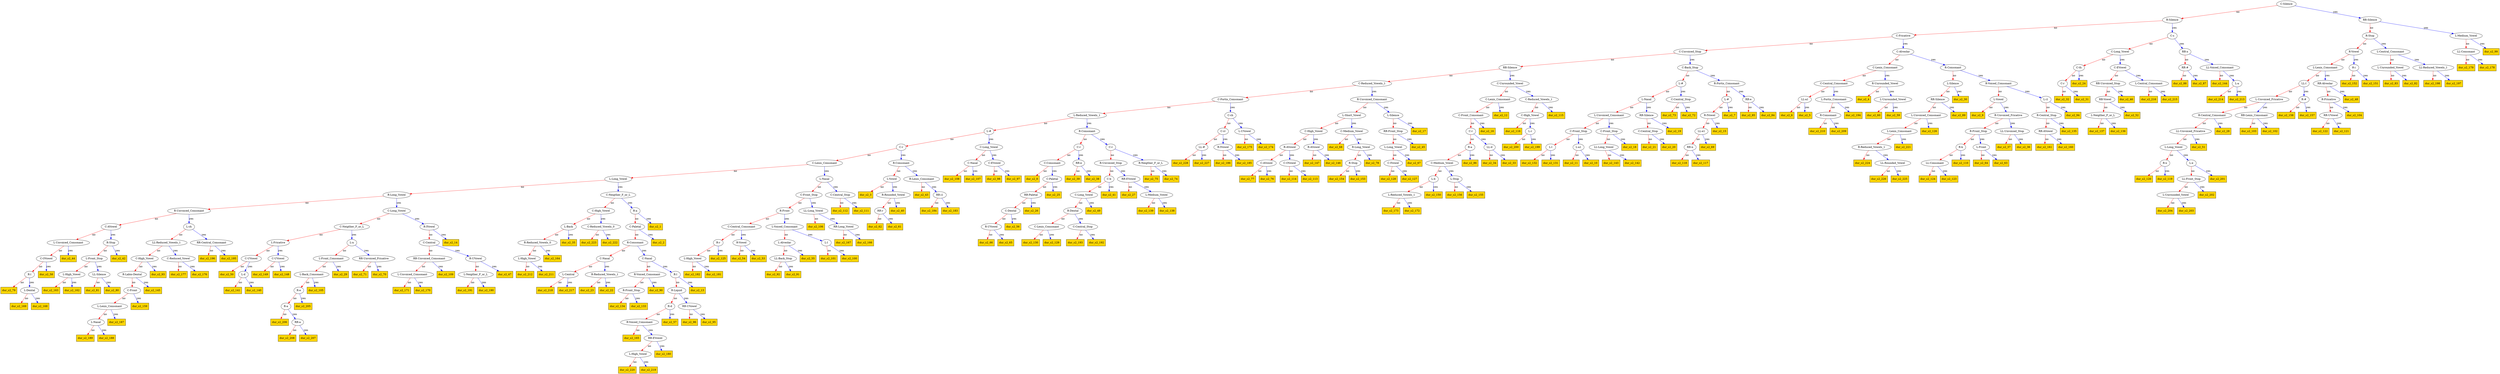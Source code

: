 digraph dur_2 {
   0  [label="C-Silence" ];
   0  -> -1 [label="no",color=red];
   0  -> -5 [label="yes",color=blue];
   -1  [label="R-Silence" ];
   -1  -> -2 [label="no",color=red];
   -1  -> -19 [label="yes",color=blue];
   -2  [label="C-Fricative" ];
   -2  -> -3 [label="no",color=red];
   -2  -> -8 [label="yes",color=blue];
   -3  [label="C-Unvoiced_Stop" ];
   -3  -> -6 [label="no",color=red];
   -3  -> -4 [label="yes",color=blue];
   -4  [label="C-Back_Stop" ];
   -4  -> -16 [label="no",color=red];
   -4  -> -47 [label="yes",color=blue];
   -5  [label="RR-Silence" ];
   -5  -> -26 [label="no",color=red];
   -5  -> -148 [label="yes",color=blue];
   -6  [label="RR-Silence" ];
   -6  -> -7 [label="no",color=red];
   -6  -> -34 [label="yes",color=blue];
   -7  [label="C-Reduced_Vowels_1" ];
   -7  -> -9 [label="no",color=red];
   -7  -> -44 [label="yes",color=blue];
   -8  [label="C-Alveolar" ];
   -8  -> -17 [label="no",color=red];
   -8  -> -11 [label="yes",color=blue];
   -9  [label="C-Fortis_Consonant" ];
   -9  -> -10 [label="no",color=red];
   -9  -> -63 [label="yes",color=blue];
   -10  [label="L-Reduced_Vowels_1" ];
   -10  -> -12 [label="no",color=red];
   -10  -> -15 [label="yes",color=blue];
   -11  [label="R-Consonant" ];
   -11  -> -86 [label="no",color=red];
   -11  -> -20 [label="yes",color=blue];
   -12  [label="L-#" ];
   -12  -> -13 [label="no",color=red];
   -12  -> -45 [label="yes",color=blue];
   -13  [label="C-r" ];
   -13  -> -18 [label="no",color=red];
   -13  -> -14 [label="yes",color=blue];
   -14  [label="R-Consonant" ];
   -14  -> -40 [label="no",color=red];
   -14  -> -103 [label="yes",color=blue];
   -15  [label="R-Consonant" ];
   -15  -> -29 [label="no",color=red];
   -15  -> -37 [label="yes",color=blue];
   -16  [label="L-#" ];
   -16  -> -27 [label="no",color=red];
   -16  -> -129 [label="yes",color=blue];
   -17  [label="C-Lenis_Consonant" ];
   -17  -> -43 [label="no",color=red];
   -17  -> -46 [label="yes",color=blue];
   -18  [label="C-Lenis_Consonant" ];
   -18  -> -21 [label="no",color=red];
   -18  -> -39 [label="yes",color=blue];
   -19  [label="C-s" ];
   -19  -> -33 [label="no",color=red];
   -19  -> -92 [label="yes",color=blue];
   -20  [label="R-Voiced_Consonant" ];
   -20  -> -56 [label="no",color=red];
   -20  -> -144 [label="yes",color=blue];
   -21  [label="L-Long_Vowel" ];
   -21  -> -22 [label="no",color=red];
   -21  -> -23 [label="yes",color=blue];
   -22  [label="R-Long_Vowel" ];
   -22  -> -41 [label="no",color=red];
   -22  -> -24 [label="yes",color=blue];
   -23  [label="C-Neigther_F_or_L" ];
   -23  -> -90 [label="no",color=red];
   -23  -> -25 [label="yes",color=blue];
   -24  [label="C-Long_Vowel" ];
   -24  -> -32 [label="no",color=red];
   -24  -> -64 [label="yes",color=blue];
   -25  [label="R-a" ];
   -25  -> -30 [label="no",color=red];
   "dur_s2_1"  [shape=box,style=filled,fillcolor=gold];
   -25  -> "dur_s2_1" [label="yes",color=blue];
   -26  [label="R-Stop" ];
   -26  -> -28 [label="no",color=red];
   -26  -> -94 [label="yes",color=blue];
   -27  [label="L-Nasal" ];
   -27  -> -35 [label="no",color=red];
   -27  -> -76 [label="yes",color=blue];
   -28  [label="R-Vowel" ];
   -28  -> -36 [label="no",color=red];
   -28  -> -182 [label="yes",color=blue];
   -29  [label="C-r" ];
   -29  -> -54 [label="no",color=red];
   -29  -> -97 [label="yes",color=blue];
   -30  [label="C-Paletal" ];
   -30  -> -31 [label="no",color=red];
   "dur_s2_2"  [shape=box,style=filled,fillcolor=gold];
   -30  -> "dur_s2_2" [label="yes",color=blue];
   -31  [label="R-Consonant" ];
   -31  -> -65 [label="no",color=red];
   -31  -> -58 [label="yes",color=blue];
   -32  [label="C-Neigther_F_or_L" ];
   -32  -> -75 [label="no",color=red];
   -32  -> -71 [label="yes",color=blue];
   -33  [label="C-Long_Vowel" ];
   -33  -> -79 [label="no",color=red];
   -33  -> -83 [label="yes",color=blue];
   -34  [label="C-Unrounded_Vowel" ];
   -34  -> -60 [label="no",color=red];
   -34  -> -159 [label="yes",color=blue];
   -35  [label="L-Unvoiced_Consonant" ];
   -35  -> -50 [label="no",color=red];
   -35  -> -72 [label="yes",color=blue];
   -36  [label="L-Lenis_Consonant" ];
   -36  -> -38 [label="no",color=red];
   -36  -> -109 [label="yes",color=blue];
   -37  [label="C-r" ];
   -37  -> -55 [label="no",color=red];
   -37  -> -130 [label="yes",color=blue];
   -38  [label="LL-l" ];
   -38  -> -66 [label="no",color=red];
   -38  -> -185 [label="yes",color=blue];
   -39  [label="L-Nasal" ];
   -39  -> -48 [label="no",color=red];
   -39  -> -157 [label="yes",color=blue];
   -40  [label="L-Vowel" ];
   "dur_s2_3"  [shape=box,style=filled,fillcolor=gold];
   -40  -> "dur_s2_3" [label="no",color=red];
   -40  -> -99 [label="yes",color=blue];
   -41  [label="R-Unvoiced_Consonant" ];
   -41  -> -62 [label="no",color=red];
   -41  -> -42 [label="yes",color=blue];
   -42  [label="L-ch" ];
   -42  -> -74 [label="no",color=red];
   -42  -> -207 [label="yes",color=blue];
   -43  [label="C-Central_Consonant" ];
   -43  -> -51 [label="no",color=red];
   -43  -> -206 [label="yes",color=blue];
   -44  [label="R-Unvoiced_Consonant" ];
   -44  -> -52 [label="no",color=red];
   -44  -> -70 [label="yes",color=blue];
   -45  [label="C-Long_Vowel" ];
   -45  -> -154 [label="no",color=red];
   -45  -> -147 [label="yes",color=blue];
   -46  [label="R-Unrounded_Vowel" ];
   "dur_s2_4"  [shape=box,style=filled,fillcolor=gold];
   -46  -> "dur_s2_4" [label="no",color=red];
   -46  -> -120 [label="yes",color=blue];
   -47  [label="R-Fortis_Consonant" ];
   -47  -> -53 [label="no",color=red];
   -47  -> -137 [label="yes",color=blue];
   -48  [label="C-Front_Stop" ];
   -48  -> -49 [label="no",color=red];
   -48  -> -153 [label="yes",color=blue];
   -49  [label="R-Front" ];
   -49  -> -114 [label="no",color=red];
   -49  -> -100 [label="yes",color=blue];
   -50  [label="C-Front_Stop" ];
   -50  -> -170 [label="no",color=red];
   -50  -> -59 [label="yes",color=blue];
   -51  [label="LL-a1" ];
   "dur_s2_6"  [shape=box,style=filled,fillcolor=gold];
   -51  -> "dur_s2_6" [label="no",color=red];
   "dur_s2_5"  [shape=box,style=filled,fillcolor=gold];
   -51  -> "dur_s2_5" [label="yes",color=blue];
   -52  [label="L-Short_Vowel" ];
   -52  -> -73 [label="no",color=red];
   -52  -> -126 [label="yes",color=blue];
   -53  [label="L-#" ];
   -53  -> -67 [label="no",color=red];
   "dur_s2_7"  [shape=box,style=filled,fillcolor=gold];
   -53  -> "dur_s2_7" [label="yes",color=blue];
   -54  [label="C-Consonant" ];
   "dur_s2_8"  [shape=box,style=filled,fillcolor=gold];
   -54  -> "dur_s2_8" [label="no",color=red];
   -54  -> -80 [label="yes",color=blue];
   -55  [label="R-Unvoiced_Stop" ];
   -55  -> -101 [label="no",color=red];
   -55  -> -82 [label="yes",color=blue];
   -56  [label="L-Vowel" ];
   "dur_s2_9"  [shape=box,style=filled,fillcolor=gold];
   -56  -> "dur_s2_9" [label="no",color=red];
   -56  -> -57 [label="yes",color=blue];
   -57  [label="R-Unvoiced_Fricative" ];
   -57  -> -98 [label="no",color=red];
   -57  -> -95 [label="yes",color=blue];
   -58  [label="C-Nasal" ];
   -58  -> -141 [label="no",color=red];
   -58  -> -61 [label="yes",color=blue];
   -59  [label="L-a1" ];
   "dur_s2_11"  [shape=box,style=filled,fillcolor=gold];
   -59  -> "dur_s2_11" [label="no",color=red];
   "dur_s2_10"  [shape=box,style=filled,fillcolor=gold];
   -59  -> "dur_s2_10" [label="yes",color=blue];
   -60  [label="C-Lenis_Consonant" ];
   -60  -> -68 [label="no",color=red];
   "dur_s2_12"  [shape=box,style=filled,fillcolor=gold];
   -60  -> "dur_s2_12" [label="yes",color=blue];
   -61  [label="R-l" ];
   -61  -> -96 [label="no",color=red];
   "dur_s2_13"  [shape=box,style=filled,fillcolor=gold];
   -61  -> "dur_s2_13" [label="yes",color=blue];
   -62  [label="C-AVowel" ];
   -62  -> -104 [label="no",color=red];
   -62  -> -102 [label="yes",color=blue];
   -63  [label="C-ch" ];
   -63  -> -69 [label="no",color=red];
   -63  -> -195 [label="yes",color=blue];
   -64  [label="R-IVowel" ];
   -64  -> -93 [label="no",color=red];
   "dur_s2_14"  [shape=box,style=filled,fillcolor=gold];
   -64  -> "dur_s2_14" [label="yes",color=blue];
   -65  [label="C-Nasal" ];
   -65  -> -220 [label="no",color=red];
   -65  -> -78 [label="yes",color=blue];
   -66  [label="L-Unvoiced_Fricative" ];
   -66  -> -84 [label="no",color=red];
   -66  -> -150 [label="yes",color=blue];
   -67  [label="R-IVowel" ];
   -67  -> -127 [label="no",color=red];
   "dur_s2_15"  [shape=box,style=filled,fillcolor=gold];
   -67  -> "dur_s2_15" [label="yes",color=blue];
   -68  [label="C-Front_Consonant" ];
   -68  -> -88 [label="no",color=red];
   "dur_s2_16"  [shape=box,style=filled,fillcolor=gold];
   -68  -> "dur_s2_16" [label="yes",color=blue];
   -69  [label="C-rr" ];
   -69  -> -226 [label="no",color=red];
   -69  -> -201 [label="yes",color=blue];
   -70  [label="L-Silence" ];
   -70  -> -105 [label="no",color=red];
   "dur_s2_17"  [shape=box,style=filled,fillcolor=gold];
   -70  -> "dur_s2_17" [label="yes",color=blue];
   -71  [label="L-n" ];
   -71  -> -85 [label="no",color=red];
   -71  -> -128 [label="yes",color=blue];
   -72  [label="C-Front_Stop" ];
   -72  -> -176 [label="no",color=red];
   "dur_s2_18"  [shape=box,style=filled,fillcolor=gold];
   -72  -> "dur_s2_18" [label="yes",color=blue];
   -73  [label="C-High_Vowel" ];
   -73  -> -108 [label="no",color=red];
   -73  -> -179 [label="yes",color=blue];
   -74  [label="LL-Reduced_Vowels_1" ];
   -74  -> -143 [label="no",color=red];
   -74  -> -196 [label="yes",color=blue];
   -75  [label="L-Fricative" ];
   -75  -> -111 [label="no",color=red];
   -75  -> -180 [label="yes",color=blue];
   -76  [label="RR-Silence" ];
   -76  -> -77 [label="no",color=red];
   "dur_s2_19"  [shape=box,style=filled,fillcolor=gold];
   -76  -> "dur_s2_19" [label="yes",color=blue];
   -77  [label="C-Central_Stop" ];
   "dur_s2_21"  [shape=box,style=filled,fillcolor=gold];
   -77  -> "dur_s2_21" [label="no",color=red];
   "dur_s2_20"  [shape=box,style=filled,fillcolor=gold];
   -77  -> "dur_s2_20" [label="yes",color=blue];
   -78  [label="R-Reduced_Vowels_1" ];
   "dur_s2_23"  [shape=box,style=filled,fillcolor=gold];
   -78  -> "dur_s2_23" [label="no",color=red];
   "dur_s2_22"  [shape=box,style=filled,fillcolor=gold];
   -78  -> "dur_s2_22" [label="yes",color=blue];
   -79  [label="C-th" ];
   -79  -> -87 [label="no",color=red];
   "dur_s2_24"  [shape=box,style=filled,fillcolor=gold];
   -79  -> "dur_s2_24" [label="yes",color=blue];
   -80  [label="C-Paletal" ];
   -80  -> -81 [label="no",color=red];
   "dur_s2_25"  [shape=box,style=filled,fillcolor=gold];
   -80  -> "dur_s2_25" [label="yes",color=blue];
   -81  [label="RR-Paletal" ];
   -81  -> -117 [label="no",color=red];
   "dur_s2_26"  [shape=box,style=filled,fillcolor=gold];
   -81  -> "dur_s2_26" [label="yes",color=blue];
   -82  [label="RR-EVowel" ];
   "dur_s2_27"  [shape=box,style=filled,fillcolor=gold];
   -82  -> "dur_s2_27" [label="no",color=red];
   -82  -> -174 [label="yes",color=blue];
   -83  [label="C-EVowel" ];
   -83  -> -106 [label="no",color=red];
   -83  -> -219 [label="yes",color=blue];
   -84  [label="R-Central_Consonant" ];
   -84  -> -112 [label="no",color=red];
   "dur_s2_28"  [shape=box,style=filled,fillcolor=gold];
   -84  -> "dur_s2_28" [label="yes",color=blue];
   -85  [label="L-Front_Consonant" ];
   -85  -> -152 [label="no",color=red];
   "dur_s2_29"  [shape=box,style=filled,fillcolor=gold];
   -85  -> "dur_s2_29" [label="yes",color=blue];
   -86  [label="L-Silence" ];
   -86  -> -140 [label="no",color=red];
   "dur_s2_30"  [shape=box,style=filled,fillcolor=gold];
   -86  -> "dur_s2_30" [label="yes",color=blue];
   -87  [label="C-r" ];
   "dur_s2_32"  [shape=box,style=filled,fillcolor=gold];
   -87  -> "dur_s2_32" [label="no",color=red];
   "dur_s2_31"  [shape=box,style=filled,fillcolor=gold];
   -87  -> "dur_s2_31" [label="yes",color=blue];
   -88  [label="C-r" ];
   -88  -> -138 [label="no",color=red];
   -88  -> -89 [label="yes",color=blue];
   -89  [label="LL-d" ];
   "dur_s2_34"  [shape=box,style=filled,fillcolor=gold];
   -89  -> "dur_s2_34" [label="no",color=red];
   "dur_s2_33"  [shape=box,style=filled,fillcolor=gold];
   -89  -> "dur_s2_33" [label="yes",color=blue];
   -90  [label="C-High_Vowel" ];
   -90  -> -91 [label="no",color=red];
   -90  -> -223 [label="yes",color=blue];
   -91  [label="L-Back" ];
   -91  -> -189 [label="no",color=red];
   "dur_s2_35"  [shape=box,style=filled,fillcolor=gold];
   -91  -> "dur_s2_35" [label="yes",color=blue];
   -92  [label="RR-x" ];
   -92  -> -139 [label="no",color=red];
   -92  -> -177 [label="yes",color=blue];
   -93  [label="C-Central" ];
   -93  -> -155 [label="no",color=red];
   -93  -> -107 [label="yes",color=blue];
   -94  [label="L-Central_Consonant" ];
   -94  -> -136 [label="no",color=red];
   -94  -> -208 [label="yes",color=blue];
   -95  [label="LL-Unvoiced_Stop" ];
   "dur_s2_37"  [shape=box,style=filled,fillcolor=gold];
   -95  -> "dur_s2_37" [label="no",color=red];
   "dur_s2_36"  [shape=box,style=filled,fillcolor=gold];
   -95  -> "dur_s2_36" [label="yes",color=blue];
   -96  [label="R-Liquid" ];
   -96  -> -118 [label="no",color=red];
   -96  -> -145 [label="yes",color=blue];
   -97  [label="RR-e" ];
   "dur_s2_39"  [shape=box,style=filled,fillcolor=gold];
   -97  -> "dur_s2_39" [label="no",color=red];
   "dur_s2_38"  [shape=box,style=filled,fillcolor=gold];
   -97  -> "dur_s2_38" [label="yes",color=blue];
   -98  [label="R-Front_Stop" ];
   -98  -> -156 [label="no",color=red];
   -98  -> -122 [label="yes",color=blue];
   -99  [label="R-Rounded_Vowel" ];
   -99  -> -121 [label="no",color=red];
   "dur_s2_40"  [shape=box,style=filled,fillcolor=gold];
   -99  -> "dur_s2_40" [label="yes",color=blue];
   -100  [label="L-Voiced_Consonant" ];
   -100  -> -116 [label="no",color=red];
   -100  -> -149 [label="yes",color=blue];
   -101  [label="C-b" ];
   -101  -> -110 [label="no",color=red];
   "dur_s2_41"  [shape=box,style=filled,fillcolor=gold];
   -101  -> "dur_s2_41" [label="yes",color=blue];
   -102  [label="R-Stop" ];
   -102  -> -125 [label="no",color=red];
   "dur_s2_42"  [shape=box,style=filled,fillcolor=gold];
   -102  -> "dur_s2_42" [label="yes",color=blue];
   -103  [label="R-Lenis_Consonant" ];
   "dur_s2_43"  [shape=box,style=filled,fillcolor=gold];
   -103  -> "dur_s2_43" [label="no",color=red];
   -103  -> -200 [label="yes",color=blue];
   -104  [label="L-Unvoiced_Consonant" ];
   -104  -> -119 [label="no",color=red];
   "dur_s2_44"  [shape=box,style=filled,fillcolor=gold];
   -104  -> "dur_s2_44" [label="yes",color=blue];
   -105  [label="RR-Front_Stop" ];
   -105  -> -124 [label="no",color=red];
   "dur_s2_45"  [shape=box,style=filled,fillcolor=gold];
   -105  -> "dur_s2_45" [label="yes",color=blue];
   -106  [label="RR-Unvoiced_Stop" ];
   -106  -> -113 [label="no",color=red];
   "dur_s2_46"  [shape=box,style=filled,fillcolor=gold];
   -106  -> "dur_s2_46" [label="yes",color=blue];
   -107  [label="R-UVowel" ];
   -107  -> -204 [label="no",color=red];
   "dur_s2_47"  [shape=box,style=filled,fillcolor=gold];
   -107  -> "dur_s2_47" [label="yes",color=blue];
   -108  [label="R-AVowel" ];
   -108  -> -132 [label="no",color=red];
   -108  -> -158 [label="yes",color=blue];
   -109  [label="RR-Alveolar" ];
   -109  -> -151 [label="no",color=red];
   "dur_s2_48"  [shape=box,style=filled,fillcolor=gold];
   -109  -> "dur_s2_48" [label="yes",color=blue];
   -110  [label="C-Long_Vowel" ];
   -110  -> -131 [label="no",color=red];
   "dur_s2_49"  [shape=box,style=filled,fillcolor=gold];
   -110  -> "dur_s2_49" [label="yes",color=blue];
   -111  [label="C-UVowel" ];
   "dur_s2_50"  [shape=box,style=filled,fillcolor=gold];
   -111  -> "dur_s2_50" [label="no",color=red];
   -111  -> -175 [label="yes",color=blue];
   -112  [label="LL-Unvoiced_Fricative" ];
   -112  -> -162 [label="no",color=red];
   "dur_s2_51"  [shape=box,style=filled,fillcolor=gold];
   -112  -> "dur_s2_51" [label="yes",color=blue];
   -113  [label="RR-Vowel" ];
   -113  -> -173 [label="no",color=red];
   "dur_s2_52"  [shape=box,style=filled,fillcolor=gold];
   -113  -> "dur_s2_52" [label="yes",color=blue];
   -114  [label="C-Central_Consonant" ];
   -114  -> -166 [label="no",color=red];
   -114  -> -115 [label="yes",color=blue];
   -115  [label="R-Vowel" ];
   "dur_s2_54"  [shape=box,style=filled,fillcolor=gold];
   -115  -> "dur_s2_54" [label="no",color=red];
   "dur_s2_53"  [shape=box,style=filled,fillcolor=gold];
   -115  -> "dur_s2_53" [label="yes",color=blue];
   -116  [label="L-Alveolar" ];
   -116  -> -142 [label="no",color=red];
   "dur_s2_55"  [shape=box,style=filled,fillcolor=gold];
   -116  -> "dur_s2_55" [label="yes",color=blue];
   -117  [label="C-Dental" ];
   -117  -> -123 [label="no",color=red];
   "dur_s2_56"  [shape=box,style=filled,fillcolor=gold];
   -117  -> "dur_s2_56" [label="yes",color=blue];
   -118  [label="R-d" ];
   -118  -> -190 [label="no",color=red];
   "dur_s2_57"  [shape=box,style=filled,fillcolor=gold];
   -118  -> "dur_s2_57" [label="yes",color=blue];
   -119  [label="C-OVowel" ];
   -119  -> -134 [label="no",color=red];
   "dur_s2_58"  [shape=box,style=filled,fillcolor=gold];
   -119  -> "dur_s2_58" [label="yes",color=blue];
   -120  [label="L-Unrounded_Vowel" ];
   "dur_s2_60"  [shape=box,style=filled,fillcolor=gold];
   -120  -> "dur_s2_60" [label="no",color=red];
   "dur_s2_59"  [shape=box,style=filled,fillcolor=gold];
   -120  -> "dur_s2_59" [label="yes",color=blue];
   -121  [label="RR-r" ];
   "dur_s2_62"  [shape=box,style=filled,fillcolor=gold];
   -121  -> "dur_s2_62" [label="no",color=red];
   "dur_s2_61"  [shape=box,style=filled,fillcolor=gold];
   -121  -> "dur_s2_61" [label="yes",color=blue];
   -122  [label="L-Front" ];
   "dur_s2_64"  [shape=box,style=filled,fillcolor=gold];
   -122  -> "dur_s2_64" [label="no",color=red];
   "dur_s2_63"  [shape=box,style=filled,fillcolor=gold];
   -122  -> "dur_s2_63" [label="yes",color=blue];
   -123  [label="R-UVowel" ];
   "dur_s2_66"  [shape=box,style=filled,fillcolor=gold];
   -123  -> "dur_s2_66" [label="no",color=red];
   "dur_s2_65"  [shape=box,style=filled,fillcolor=gold];
   -123  -> "dur_s2_65" [label="yes",color=blue];
   -124  [label="L-Long_Vowel" ];
   -124  -> -168 [label="no",color=red];
   "dur_s2_67"  [shape=box,style=filled,fillcolor=gold];
   -124  -> "dur_s2_67" [label="yes",color=blue];
   -125  [label="L-Front_Stop" ];
   -125  -> -188 [label="no",color=red];
   -125  -> -135 [label="yes",color=blue];
   -126  [label="C-Medium_Vowel" ];
   "dur_s2_68"  [shape=box,style=filled,fillcolor=gold];
   -126  -> "dur_s2_68" [label="no",color=red];
   -126  -> -133 [label="yes",color=blue];
   -127  [label="LL-e1" ];
   -127  -> -161 [label="no",color=red];
   "dur_s2_69"  [shape=box,style=filled,fillcolor=gold];
   -127  -> "dur_s2_69" [label="yes",color=blue];
   -128  [label="RR-Unvoiced_Fricative" ];
   "dur_s2_71"  [shape=box,style=filled,fillcolor=gold];
   -128  -> "dur_s2_71" [label="no",color=red];
   "dur_s2_70"  [shape=box,style=filled,fillcolor=gold];
   -128  -> "dur_s2_70" [label="yes",color=blue];
   -129  [label="C-Central_Stop" ];
   "dur_s2_73"  [shape=box,style=filled,fillcolor=gold];
   -129  -> "dur_s2_73" [label="no",color=red];
   "dur_s2_72"  [shape=box,style=filled,fillcolor=gold];
   -129  -> "dur_s2_72" [label="yes",color=blue];
   -130  [label="R-Neigther_F_or_L" ];
   "dur_s2_75"  [shape=box,style=filled,fillcolor=gold];
   -130  -> "dur_s2_75" [label="no",color=red];
   "dur_s2_74"  [shape=box,style=filled,fillcolor=gold];
   -130  -> "dur_s2_74" [label="yes",color=blue];
   -131  [label="R-Dental" ];
   -131  -> -169 [label="no",color=red];
   -131  -> -205 [label="yes",color=blue];
   -132  [label="C-AVowel" ];
   "dur_s2_77"  [shape=box,style=filled,fillcolor=gold];
   -132  -> "dur_s2_77" [label="no",color=red];
   "dur_s2_76"  [shape=box,style=filled,fillcolor=gold];
   -132  -> "dur_s2_76" [label="yes",color=blue];
   -133  [label="R-Long_Vowel" ];
   -133  -> -183 [label="no",color=red];
   "dur_s2_78"  [shape=box,style=filled,fillcolor=gold];
   -133  -> "dur_s2_78" [label="yes",color=blue];
   -134  [label="R-l" ];
   "dur_s2_79"  [shape=box,style=filled,fillcolor=gold];
   -134  -> "dur_s2_79" [label="no",color=red];
   -134  -> -192 [label="yes",color=blue];
   -135  [label="LL-Silence" ];
   "dur_s2_81"  [shape=box,style=filled,fillcolor=gold];
   -135  -> "dur_s2_81" [label="no",color=red];
   "dur_s2_80"  [shape=box,style=filled,fillcolor=gold];
   -135  -> "dur_s2_80" [label="yes",color=blue];
   -136  [label="L-Unrounded_Vowel" ];
   "dur_s2_83"  [shape=box,style=filled,fillcolor=gold];
   -136  -> "dur_s2_83" [label="no",color=red];
   "dur_s2_82"  [shape=box,style=filled,fillcolor=gold];
   -136  -> "dur_s2_82" [label="yes",color=blue];
   -137  [label="RR-e" ];
   "dur_s2_85"  [shape=box,style=filled,fillcolor=gold];
   -137  -> "dur_s2_85" [label="no",color=red];
   "dur_s2_84"  [shape=box,style=filled,fillcolor=gold];
   -137  -> "dur_s2_84" [label="yes",color=blue];
   -138  [label="R-a" ];
   -138  -> -146 [label="no",color=red];
   "dur_s2_86"  [shape=box,style=filled,fillcolor=gold];
   -138  -> "dur_s2_86" [label="yes",color=blue];
   -139  [label="RR-#" ];
   "dur_s2_88"  [shape=box,style=filled,fillcolor=gold];
   -139  -> "dur_s2_88" [label="no",color=red];
   "dur_s2_87"  [shape=box,style=filled,fillcolor=gold];
   -139  -> "dur_s2_87" [label="yes",color=blue];
   -140  [label="RR-Silence" ];
   -140  -> -167 [label="no",color=red];
   "dur_s2_89"  [shape=box,style=filled,fillcolor=gold];
   -140  -> "dur_s2_89" [label="yes",color=blue];
   -141  [label="R-Voiced_Consonant" ];
   -141  -> -171 [label="no",color=red];
   "dur_s2_90"  [shape=box,style=filled,fillcolor=gold];
   -141  -> "dur_s2_90" [label="yes",color=blue];
   -142  [label="LL-Back_Stop" ];
   "dur_s2_92"  [shape=box,style=filled,fillcolor=gold];
   -142  -> "dur_s2_92" [label="no",color=red];
   "dur_s2_91"  [shape=box,style=filled,fillcolor=gold];
   -142  -> "dur_s2_91" [label="yes",color=blue];
   -143  [label="C-High_Vowel" ];
   -143  -> -178 [label="no",color=red];
   "dur_s2_93"  [shape=box,style=filled,fillcolor=gold];
   -143  -> "dur_s2_93" [label="yes",color=blue];
   -144  [label="L-i1" ];
   -144  -> -172 [label="no",color=red];
   "dur_s2_94"  [shape=box,style=filled,fillcolor=gold];
   -144  -> "dur_s2_94" [label="yes",color=blue];
   -145  [label="RR-UVowel" ];
   "dur_s2_96"  [shape=box,style=filled,fillcolor=gold];
   -145  -> "dur_s2_96" [label="no",color=red];
   "dur_s2_95"  [shape=box,style=filled,fillcolor=gold];
   -145  -> "dur_s2_95" [label="yes",color=blue];
   -146  [label="C-Medium_Vowel" ];
   -146  -> -181 [label="no",color=red];
   -146  -> -184 [label="yes",color=blue];
   -147  [label="C-EVowel" ];
   "dur_s2_98"  [shape=box,style=filled,fillcolor=gold];
   -147  -> "dur_s2_98" [label="no",color=red];
   "dur_s2_97"  [shape=box,style=filled,fillcolor=gold];
   -147  -> "dur_s2_97" [label="yes",color=blue];
   -148  [label="L-Medium_Vowel" ];
   -148  -> -197 [label="no",color=red];
   "dur_s2_99"  [shape=box,style=filled,fillcolor=gold];
   -148  -> "dur_s2_99" [label="yes",color=blue];
   -149  [label="L-l" ];
   "dur_s2_101"  [shape=box,style=filled,fillcolor=gold];
   -149  -> "dur_s2_101" [label="no",color=red];
   "dur_s2_100"  [shape=box,style=filled,fillcolor=gold];
   -149  -> "dur_s2_100" [label="yes",color=blue];
   -150  [label="RR-Lenis_Consonant" ];
   "dur_s2_103"  [shape=box,style=filled,fillcolor=gold];
   -150  -> "dur_s2_103" [label="no",color=red];
   "dur_s2_102"  [shape=box,style=filled,fillcolor=gold];
   -150  -> "dur_s2_102" [label="yes",color=blue];
   -151  [label="R-Fricative" ];
   -151  -> -164 [label="no",color=red];
   "dur_s2_104"  [shape=box,style=filled,fillcolor=gold];
   -151  -> "dur_s2_104" [label="yes",color=blue];
   -152  [label="L-Back_Consonant" ];
   -152  -> -213 [label="no",color=red];
   "dur_s2_105"  [shape=box,style=filled,fillcolor=gold];
   -152  -> "dur_s2_105" [label="yes",color=blue];
   -153  [label="LL-Long_Vowel" ];
   "dur_s2_106"  [shape=box,style=filled,fillcolor=gold];
   -153  -> "dur_s2_106" [label="no",color=red];
   -153  -> -191 [label="yes",color=blue];
   -154  [label="C-Nasal" ];
   "dur_s2_108"  [shape=box,style=filled,fillcolor=gold];
   -154  -> "dur_s2_108" [label="no",color=red];
   "dur_s2_107"  [shape=box,style=filled,fillcolor=gold];
   -154  -> "dur_s2_107" [label="yes",color=blue];
   -155  [label="RR-Unvoiced_Consonant" ];
   -155  -> -193 [label="no",color=red];
   "dur_s2_109"  [shape=box,style=filled,fillcolor=gold];
   -155  -> "dur_s2_109" [label="yes",color=blue];
   -156  [label="R-k" ];
   -156  -> -165 [label="no",color=red];
   "dur_s2_110"  [shape=box,style=filled,fillcolor=gold];
   -156  -> "dur_s2_110" [label="yes",color=blue];
   -157  [label="C-Central_Stop" ];
   "dur_s2_112"  [shape=box,style=filled,fillcolor=gold];
   -157  -> "dur_s2_112" [label="no",color=red];
   "dur_s2_111"  [shape=box,style=filled,fillcolor=gold];
   -157  -> "dur_s2_111" [label="yes",color=blue];
   -158  [label="C-OVowel" ];
   "dur_s2_114"  [shape=box,style=filled,fillcolor=gold];
   -158  -> "dur_s2_114" [label="no",color=red];
   "dur_s2_113"  [shape=box,style=filled,fillcolor=gold];
   -158  -> "dur_s2_113" [label="yes",color=blue];
   -159  [label="C-Reduced_Vowels_1" ];
   -159  -> -160 [label="no",color=red];
   "dur_s2_115"  [shape=box,style=filled,fillcolor=gold];
   -159  -> "dur_s2_115" [label="yes",color=blue];
   -160  [label="C-High_Vowel" ];
   "dur_s2_116"  [shape=box,style=filled,fillcolor=gold];
   -160  -> "dur_s2_116" [label="no",color=red];
   -160  -> -209 [label="yes",color=blue];
   -161  [label="RR-n" ];
   "dur_s2_118"  [shape=box,style=filled,fillcolor=gold];
   -161  -> "dur_s2_118" [label="no",color=red];
   "dur_s2_117"  [shape=box,style=filled,fillcolor=gold];
   -161  -> "dur_s2_117" [label="yes",color=blue];
   -162  [label="L-Long_Vowel" ];
   -162  -> -163 [label="no",color=red];
   -162  -> -210 [label="yes",color=blue];
   -163  [label="R-x" ];
   "dur_s2_120"  [shape=box,style=filled,fillcolor=gold];
   -163  -> "dur_s2_120" [label="no",color=red];
   "dur_s2_119"  [shape=box,style=filled,fillcolor=gold];
   -163  -> "dur_s2_119" [label="yes",color=blue];
   -164  [label="RR-UVowel" ];
   "dur_s2_122"  [shape=box,style=filled,fillcolor=gold];
   -164  -> "dur_s2_122" [label="no",color=red];
   "dur_s2_121"  [shape=box,style=filled,fillcolor=gold];
   -164  -> "dur_s2_121" [label="yes",color=blue];
   -165  [label="LL-Consonant" ];
   "dur_s2_124"  [shape=box,style=filled,fillcolor=gold];
   -165  -> "dur_s2_124" [label="no",color=red];
   "dur_s2_123"  [shape=box,style=filled,fillcolor=gold];
   -165  -> "dur_s2_123" [label="yes",color=blue];
   -166  [label="R-r" ];
   -166  -> -199 [label="no",color=red];
   "dur_s2_125"  [shape=box,style=filled,fillcolor=gold];
   -166  -> "dur_s2_125" [label="yes",color=blue];
   -167  [label="L-Unvoiced_Consonant" ];
   -167  -> -222 [label="no",color=red];
   "dur_s2_126"  [shape=box,style=filled,fillcolor=gold];
   -167  -> "dur_s2_126" [label="yes",color=blue];
   -168  [label="C-IVowel" ];
   "dur_s2_128"  [shape=box,style=filled,fillcolor=gold];
   -168  -> "dur_s2_128" [label="no",color=red];
   "dur_s2_127"  [shape=box,style=filled,fillcolor=gold];
   -168  -> "dur_s2_127" [label="yes",color=blue];
   -169  [label="C-Lenis_Consonant" ];
   "dur_s2_130"  [shape=box,style=filled,fillcolor=gold];
   -169  -> "dur_s2_130" [label="no",color=red];
   "dur_s2_129"  [shape=box,style=filled,fillcolor=gold];
   -169  -> "dur_s2_129" [label="yes",color=blue];
   -170  [label="L-l" ];
   "dur_s2_132"  [shape=box,style=filled,fillcolor=gold];
   -170  -> "dur_s2_132" [label="no",color=red];
   "dur_s2_131"  [shape=box,style=filled,fillcolor=gold];
   -170  -> "dur_s2_131" [label="yes",color=blue];
   -171  [label="R-Front_Stop" ];
   "dur_s2_134"  [shape=box,style=filled,fillcolor=gold];
   -171  -> "dur_s2_134" [label="no",color=red];
   "dur_s2_133"  [shape=box,style=filled,fillcolor=gold];
   -171  -> "dur_s2_133" [label="yes",color=blue];
   -172  [label="R-Central_Stop" ];
   -172  -> -187 [label="no",color=red];
   "dur_s2_135"  [shape=box,style=filled,fillcolor=gold];
   -172  -> "dur_s2_135" [label="yes",color=blue];
   -173  [label="L-Neigther_F_or_L" ];
   "dur_s2_137"  [shape=box,style=filled,fillcolor=gold];
   -173  -> "dur_s2_137" [label="no",color=red];
   "dur_s2_136"  [shape=box,style=filled,fillcolor=gold];
   -173  -> "dur_s2_136" [label="yes",color=blue];
   -174  [label="L-Medium_Vowel" ];
   "dur_s2_139"  [shape=box,style=filled,fillcolor=gold];
   -174  -> "dur_s2_139" [label="no",color=red];
   "dur_s2_138"  [shape=box,style=filled,fillcolor=gold];
   -174  -> "dur_s2_138" [label="yes",color=blue];
   -175  [label="L-d" ];
   "dur_s2_141"  [shape=box,style=filled,fillcolor=gold];
   -175  -> "dur_s2_141" [label="no",color=red];
   "dur_s2_140"  [shape=box,style=filled,fillcolor=gold];
   -175  -> "dur_s2_140" [label="yes",color=blue];
   -176  [label="LL-Long_Vowel" ];
   "dur_s2_143"  [shape=box,style=filled,fillcolor=gold];
   -176  -> "dur_s2_143" [label="no",color=red];
   "dur_s2_142"  [shape=box,style=filled,fillcolor=gold];
   -176  -> "dur_s2_142" [label="yes",color=blue];
   -177  [label="LL-Voiced_Consonant" ];
   "dur_s2_144"  [shape=box,style=filled,fillcolor=gold];
   -177  -> "dur_s2_144" [label="no",color=red];
   -177  -> -218 [label="yes",color=blue];
   -178  [label="R-Labio-Dental" ];
   -178  -> -186 [label="no",color=red];
   "dur_s2_145"  [shape=box,style=filled,fillcolor=gold];
   -178  -> "dur_s2_145" [label="yes",color=blue];
   -179  [label="R-AVowel" ];
   "dur_s2_147"  [shape=box,style=filled,fillcolor=gold];
   -179  -> "dur_s2_147" [label="no",color=red];
   "dur_s2_146"  [shape=box,style=filled,fillcolor=gold];
   -179  -> "dur_s2_146" [label="yes",color=blue];
   -180  [label="C-UVowel" ];
   "dur_s2_149"  [shape=box,style=filled,fillcolor=gold];
   -180  -> "dur_s2_149" [label="no",color=red];
   "dur_s2_148"  [shape=box,style=filled,fillcolor=gold];
   -180  -> "dur_s2_148" [label="yes",color=blue];
   -181  [label="L-b" ];
   -181  -> -194 [label="no",color=red];
   "dur_s2_150"  [shape=box,style=filled,fillcolor=gold];
   -181  -> "dur_s2_150" [label="yes",color=blue];
   -182  [label="R-i" ];
   "dur_s2_152"  [shape=box,style=filled,fillcolor=gold];
   -182  -> "dur_s2_152" [label="no",color=red];
   "dur_s2_151"  [shape=box,style=filled,fillcolor=gold];
   -182  -> "dur_s2_151" [label="yes",color=blue];
   -183  [label="R-Stop" ];
   "dur_s2_154"  [shape=box,style=filled,fillcolor=gold];
   -183  -> "dur_s2_154" [label="no",color=red];
   "dur_s2_153"  [shape=box,style=filled,fillcolor=gold];
   -183  -> "dur_s2_153" [label="yes",color=blue];
   -184  [label="L-Stop" ];
   "dur_s2_156"  [shape=box,style=filled,fillcolor=gold];
   -184  -> "dur_s2_156" [label="no",color=red];
   "dur_s2_155"  [shape=box,style=filled,fillcolor=gold];
   -184  -> "dur_s2_155" [label="yes",color=blue];
   -185  [label="R-#" ];
   "dur_s2_158"  [shape=box,style=filled,fillcolor=gold];
   -185  -> "dur_s2_158" [label="no",color=red];
   "dur_s2_157"  [shape=box,style=filled,fillcolor=gold];
   -185  -> "dur_s2_157" [label="yes",color=blue];
   -186  [label="C-Front" ];
   -186  -> -202 [label="no",color=red];
   "dur_s2_159"  [shape=box,style=filled,fillcolor=gold];
   -186  -> "dur_s2_159" [label="yes",color=blue];
   -187  [label="RR-AVowel" ];
   "dur_s2_161"  [shape=box,style=filled,fillcolor=gold];
   -187  -> "dur_s2_161" [label="no",color=red];
   "dur_s2_160"  [shape=box,style=filled,fillcolor=gold];
   -187  -> "dur_s2_160" [label="yes",color=blue];
   -188  [label="L-High_Vowel" ];
   "dur_s2_163"  [shape=box,style=filled,fillcolor=gold];
   -188  -> "dur_s2_163" [label="no",color=red];
   "dur_s2_162"  [shape=box,style=filled,fillcolor=gold];
   -188  -> "dur_s2_162" [label="yes",color=blue];
   -189  [label="R-Reduced_Vowels_0" ];
   -189  -> -217 [label="no",color=red];
   "dur_s2_164"  [shape=box,style=filled,fillcolor=gold];
   -189  -> "dur_s2_164" [label="yes",color=blue];
   -190  [label="R-Voiced_Consonant" ];
   "dur_s2_165"  [shape=box,style=filled,fillcolor=gold];
   -190  -> "dur_s2_165" [label="no",color=red];
   -190  -> -198 [label="yes",color=blue];
   -191  [label="RR-Long_Vowel" ];
   "dur_s2_167"  [shape=box,style=filled,fillcolor=gold];
   -191  -> "dur_s2_167" [label="no",color=red];
   "dur_s2_166"  [shape=box,style=filled,fillcolor=gold];
   -191  -> "dur_s2_166" [label="yes",color=blue];
   -192  [label="L-Dental" ];
   "dur_s2_169"  [shape=box,style=filled,fillcolor=gold];
   -192  -> "dur_s2_169" [label="no",color=red];
   "dur_s2_168"  [shape=box,style=filled,fillcolor=gold];
   -192  -> "dur_s2_168" [label="yes",color=blue];
   -193  [label="L-Unvoiced_Consonant" ];
   "dur_s2_171"  [shape=box,style=filled,fillcolor=gold];
   -193  -> "dur_s2_171" [label="no",color=red];
   "dur_s2_170"  [shape=box,style=filled,fillcolor=gold];
   -193  -> "dur_s2_170" [label="yes",color=blue];
   -194  [label="L-Reduced_Vowels_1" ];
   "dur_s2_173"  [shape=box,style=filled,fillcolor=gold];
   -194  -> "dur_s2_173" [label="no",color=red];
   "dur_s2_172"  [shape=box,style=filled,fillcolor=gold];
   -194  -> "dur_s2_172" [label="yes",color=blue];
   -195  [label="L-UVowel" ];
   "dur_s2_175"  [shape=box,style=filled,fillcolor=gold];
   -195  -> "dur_s2_175" [label="no",color=red];
   "dur_s2_174"  [shape=box,style=filled,fillcolor=gold];
   -195  -> "dur_s2_174" [label="yes",color=blue];
   -196  [label="C-Reduced_Vowel" ];
   "dur_s2_177"  [shape=box,style=filled,fillcolor=gold];
   -196  -> "dur_s2_177" [label="no",color=red];
   "dur_s2_176"  [shape=box,style=filled,fillcolor=gold];
   -196  -> "dur_s2_176" [label="yes",color=blue];
   -197  [label="LL-Consonant" ];
   "dur_s2_179"  [shape=box,style=filled,fillcolor=gold];
   -197  -> "dur_s2_179" [label="no",color=red];
   "dur_s2_178"  [shape=box,style=filled,fillcolor=gold];
   -197  -> "dur_s2_178" [label="yes",color=blue];
   -198  [label="RR-EVowel" ];
   -198  -> -221 [label="no",color=red];
   "dur_s2_180"  [shape=box,style=filled,fillcolor=gold];
   -198  -> "dur_s2_180" [label="yes",color=blue];
   -199  [label="L-High_Vowel" ];
   "dur_s2_182"  [shape=box,style=filled,fillcolor=gold];
   -199  -> "dur_s2_182" [label="no",color=red];
   "dur_s2_181"  [shape=box,style=filled,fillcolor=gold];
   -199  -> "dur_s2_181" [label="yes",color=blue];
   -200  [label="RR-i1" ];
   "dur_s2_184"  [shape=box,style=filled,fillcolor=gold];
   -200  -> "dur_s2_184" [label="no",color=red];
   "dur_s2_183"  [shape=box,style=filled,fillcolor=gold];
   -200  -> "dur_s2_183" [label="yes",color=blue];
   -201  [label="R-IVowel" ];
   "dur_s2_186"  [shape=box,style=filled,fillcolor=gold];
   -201  -> "dur_s2_186" [label="no",color=red];
   "dur_s2_185"  [shape=box,style=filled,fillcolor=gold];
   -201  -> "dur_s2_185" [label="yes",color=blue];
   -202  [label="L-Lenis_Consonant" ];
   -202  -> -203 [label="no",color=red];
   "dur_s2_187"  [shape=box,style=filled,fillcolor=gold];
   -202  -> "dur_s2_187" [label="yes",color=blue];
   -203  [label="L-Nasal" ];
   "dur_s2_189"  [shape=box,style=filled,fillcolor=gold];
   -203  -> "dur_s2_189" [label="no",color=red];
   "dur_s2_188"  [shape=box,style=filled,fillcolor=gold];
   -203  -> "dur_s2_188" [label="yes",color=blue];
   -204  [label="L-Neigther_F_or_L" ];
   "dur_s2_191"  [shape=box,style=filled,fillcolor=gold];
   -204  -> "dur_s2_191" [label="no",color=red];
   "dur_s2_190"  [shape=box,style=filled,fillcolor=gold];
   -204  -> "dur_s2_190" [label="yes",color=blue];
   -205  [label="C-Central_Stop" ];
   "dur_s2_193"  [shape=box,style=filled,fillcolor=gold];
   -205  -> "dur_s2_193" [label="no",color=red];
   "dur_s2_192"  [shape=box,style=filled,fillcolor=gold];
   -205  -> "dur_s2_192" [label="yes",color=blue];
   -206  [label="L-Fortis_Consonant" ];
   -206  -> -216 [label="no",color=red];
   "dur_s2_194"  [shape=box,style=filled,fillcolor=gold];
   -206  -> "dur_s2_194" [label="yes",color=blue];
   -207  [label="RR-Central_Consonant" ];
   "dur_s2_196"  [shape=box,style=filled,fillcolor=gold];
   -207  -> "dur_s2_196" [label="no",color=red];
   "dur_s2_195"  [shape=box,style=filled,fillcolor=gold];
   -207  -> "dur_s2_195" [label="yes",color=blue];
   -208  [label="LL-Reduced_Vowels_1" ];
   "dur_s2_198"  [shape=box,style=filled,fillcolor=gold];
   -208  -> "dur_s2_198" [label="no",color=red];
   "dur_s2_197"  [shape=box,style=filled,fillcolor=gold];
   -208  -> "dur_s2_197" [label="yes",color=blue];
   -209  [label="L-r" ];
   "dur_s2_200"  [shape=box,style=filled,fillcolor=gold];
   -209  -> "dur_s2_200" [label="no",color=red];
   "dur_s2_199"  [shape=box,style=filled,fillcolor=gold];
   -209  -> "dur_s2_199" [label="yes",color=blue];
   -210  [label="L-e" ];
   -210  -> -211 [label="no",color=red];
   "dur_s2_201"  [shape=box,style=filled,fillcolor=gold];
   -210  -> "dur_s2_201" [label="yes",color=blue];
   -211  [label="LL-Front_Stop" ];
   -211  -> -212 [label="no",color=red];
   "dur_s2_202"  [shape=box,style=filled,fillcolor=gold];
   -211  -> "dur_s2_202" [label="yes",color=blue];
   -212  [label="L-Unrounded_Vowel" ];
   "dur_s2_204"  [shape=box,style=filled,fillcolor=gold];
   -212  -> "dur_s2_204" [label="no",color=red];
   "dur_s2_203"  [shape=box,style=filled,fillcolor=gold];
   -212  -> "dur_s2_203" [label="yes",color=blue];
   -213  [label="R-e" ];
   -213  -> -214 [label="no",color=red];
   "dur_s2_205"  [shape=box,style=filled,fillcolor=gold];
   -213  -> "dur_s2_205" [label="yes",color=blue];
   -214  [label="R-a" ];
   "dur_s2_206"  [shape=box,style=filled,fillcolor=gold];
   -214  -> "dur_s2_206" [label="no",color=red];
   -214  -> -215 [label="yes",color=blue];
   -215  [label="RR-a" ];
   "dur_s2_208"  [shape=box,style=filled,fillcolor=gold];
   -215  -> "dur_s2_208" [label="no",color=red];
   "dur_s2_207"  [shape=box,style=filled,fillcolor=gold];
   -215  -> "dur_s2_207" [label="yes",color=blue];
   -216  [label="R-Consonant" ];
   "dur_s2_210"  [shape=box,style=filled,fillcolor=gold];
   -216  -> "dur_s2_210" [label="no",color=red];
   "dur_s2_209"  [shape=box,style=filled,fillcolor=gold];
   -216  -> "dur_s2_209" [label="yes",color=blue];
   -217  [label="L-High_Vowel" ];
   "dur_s2_212"  [shape=box,style=filled,fillcolor=gold];
   -217  -> "dur_s2_212" [label="no",color=red];
   "dur_s2_211"  [shape=box,style=filled,fillcolor=gold];
   -217  -> "dur_s2_211" [label="yes",color=blue];
   -218  [label="L-a" ];
   "dur_s2_214"  [shape=box,style=filled,fillcolor=gold];
   -218  -> "dur_s2_214" [label="no",color=red];
   "dur_s2_213"  [shape=box,style=filled,fillcolor=gold];
   -218  -> "dur_s2_213" [label="yes",color=blue];
   -219  [label="L-Central_Consonant" ];
   "dur_s2_216"  [shape=box,style=filled,fillcolor=gold];
   -219  -> "dur_s2_216" [label="no",color=red];
   "dur_s2_215"  [shape=box,style=filled,fillcolor=gold];
   -219  -> "dur_s2_215" [label="yes",color=blue];
   -220  [label="L-Central" ];
   "dur_s2_218"  [shape=box,style=filled,fillcolor=gold];
   -220  -> "dur_s2_218" [label="no",color=red];
   "dur_s2_217"  [shape=box,style=filled,fillcolor=gold];
   -220  -> "dur_s2_217" [label="yes",color=blue];
   -221  [label="L-High_Vowel" ];
   "dur_s2_220"  [shape=box,style=filled,fillcolor=gold];
   -221  -> "dur_s2_220" [label="no",color=red];
   "dur_s2_219"  [shape=box,style=filled,fillcolor=gold];
   -221  -> "dur_s2_219" [label="yes",color=blue];
   -222  [label="L-Lenis_Consonant" ];
   -222  -> -224 [label="no",color=red];
   "dur_s2_221"  [shape=box,style=filled,fillcolor=gold];
   -222  -> "dur_s2_221" [label="yes",color=blue];
   -223  [label="C-Reduced_Vowels_0" ];
   "dur_s2_223"  [shape=box,style=filled,fillcolor=gold];
   -223  -> "dur_s2_223" [label="no",color=red];
   "dur_s2_222"  [shape=box,style=filled,fillcolor=gold];
   -223  -> "dur_s2_222" [label="yes",color=blue];
   -224  [label="R-Reduced_Vowels_1" ];
   "dur_s2_224"  [shape=box,style=filled,fillcolor=gold];
   -224  -> "dur_s2_224" [label="no",color=red];
   -224  -> -225 [label="yes",color=blue];
   -225  [label="LL-Rounded_Vowel" ];
   "dur_s2_226"  [shape=box,style=filled,fillcolor=gold];
   -225  -> "dur_s2_226" [label="no",color=red];
   "dur_s2_225"  [shape=box,style=filled,fillcolor=gold];
   -225  -> "dur_s2_225" [label="yes",color=blue];
   -226  [label="LL-#" ];
   "dur_s2_228"  [shape=box,style=filled,fillcolor=gold];
   -226  -> "dur_s2_228" [label="no",color=red];
   "dur_s2_227"  [shape=box,style=filled,fillcolor=gold];
   -226  -> "dur_s2_227" [label="yes",color=blue];
}
